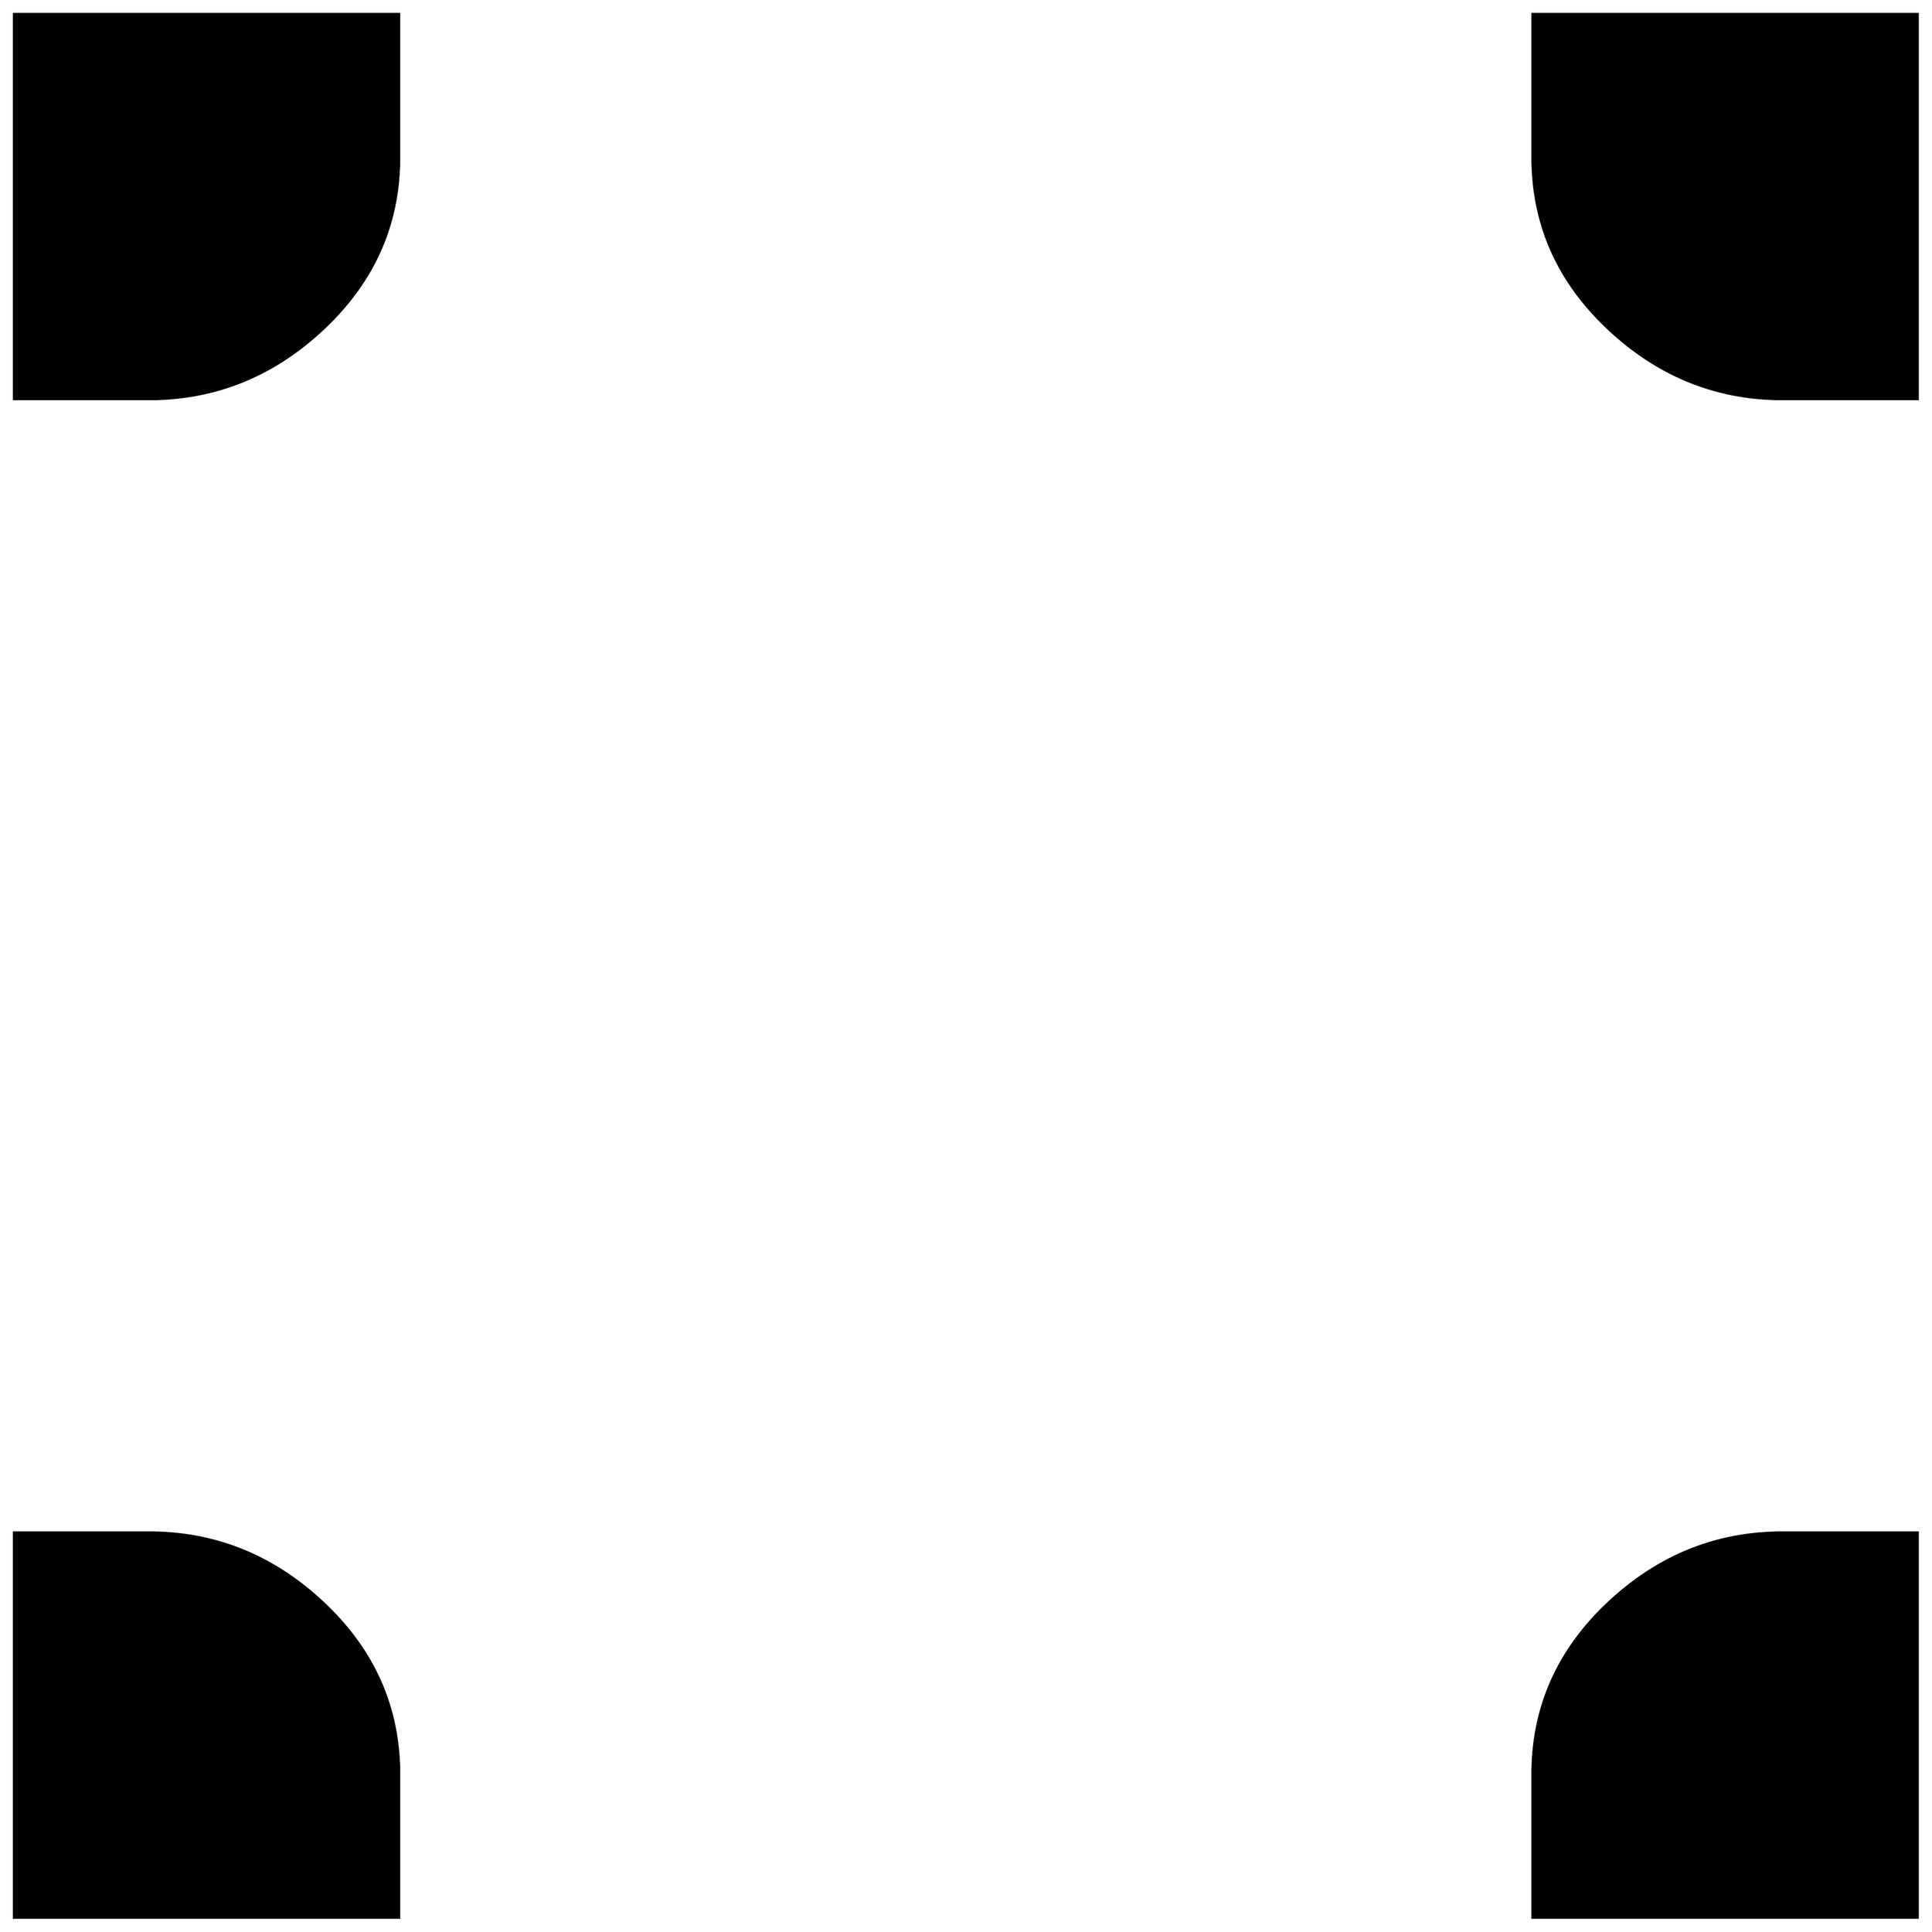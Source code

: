 


\begin{tikzpicture}[y=0.80pt, x=0.80pt, yscale=-1.0, xscale=1.0, inner sep=0pt, outer sep=0pt]
\begin{scope}[shift={(100.0,1706.0)},nonzero rule]
  \path[draw=.,fill=.,line width=1.600pt] (1948.0,-1132.0) --
    (1817.0,-1132.0) .. controls (1752.333,-1132.0) and
    (1695.667,-1155.0) .. (1647.0,-1201.0) .. controls
    (1598.333,-1247.0) and (1574.0,-1302.333) .. (1574.0,-1367.0) --
    (1574.0,-1506.0) -- (1948.0,-1506.0) -- (1948.0,-1132.0) --
    cycle(474.0,-1367.0) .. controls (474.0,-1302.333) and
    (449.667,-1247.0) .. (401.0,-1201.0) .. controls
    (352.333,-1155.0) and (295.667,-1132.0) .. (231.0,-1132.0) --
    (100.0,-1132.0) -- (100.0,-1506.0) -- (474.0,-1506.0) --
    (474.0,-1367.0) -- cycle(1948.0,342.0) -- (1574.0,342.0) --
    (1574.0,203.0) .. controls (1574.0,138.333) and (1598.333,83.0)
    .. (1647.0,37.0) .. controls (1695.667,-9.0) and
    (1752.333,-32.0) .. (1817.0,-32.0) -- (1948.0,-32.0) --
    (1948.0,342.0) -- cycle(474.0,342.0) -- (100.0,342.0) --
    (100.0,-32.0) -- (231.0,-32.0) .. controls (295.667,-32.0) and
    (352.333,-9.0) .. (401.0,37.0) .. controls (449.667,83.0) and
    (474.0,138.333) .. (474.0,203.0) -- (474.0,342.0) -- cycle;
\end{scope}

\end{tikzpicture}

